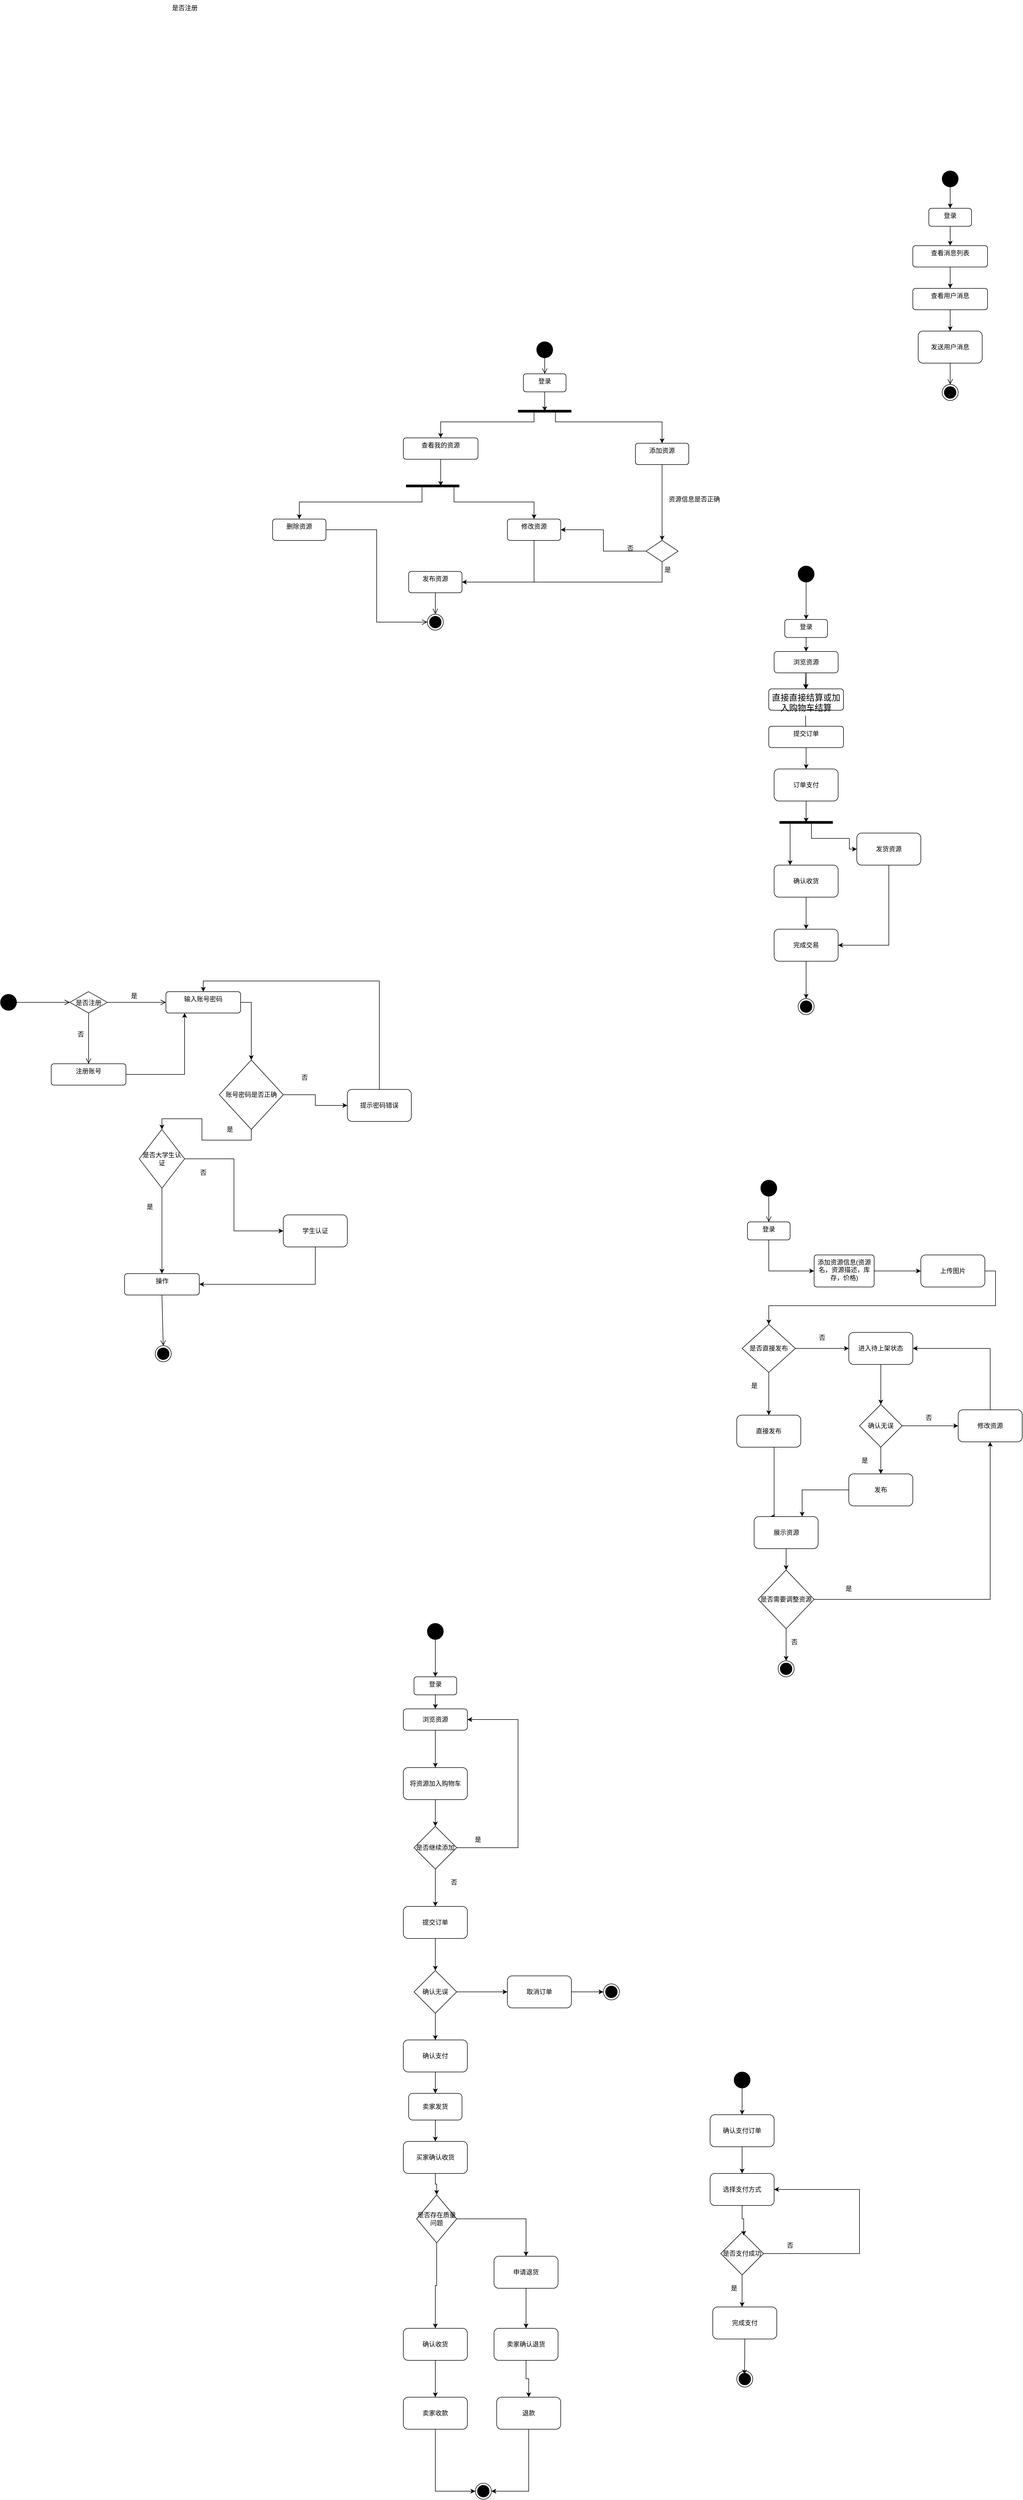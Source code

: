 <mxfile version="24.2.2" type="github">
  <diagram id="C5RBs43oDa-KdzZeNtuy" name="Page-1">
    <mxGraphModel dx="3754" dy="-1278" grid="1" gridSize="10" guides="1" tooltips="1" connect="1" arrows="1" fold="1" page="1" pageScale="1" pageWidth="827" pageHeight="1169" math="0" shadow="0">
      <root>
        <mxCell id="WIyWlLk6GJQsqaUBKTNV-0" />
        <mxCell id="WIyWlLk6GJQsqaUBKTNV-1" parent="WIyWlLk6GJQsqaUBKTNV-0" />
        <mxCell id="4cMFZLAC2HCp6WsKi7Tq-0" value="" style="ellipse;fillColor=strokeColor;html=1;" parent="WIyWlLk6GJQsqaUBKTNV-1" vertex="1">
          <mxGeometry x="-1030" y="4942" width="30" height="30" as="geometry" />
        </mxCell>
        <mxCell id="4cMFZLAC2HCp6WsKi7Tq-1" value="" style="ellipse;html=1;shape=endState;fillColor=strokeColor;" parent="WIyWlLk6GJQsqaUBKTNV-1" vertex="1">
          <mxGeometry x="-740" y="5600" width="30" height="30" as="geometry" />
        </mxCell>
        <mxCell id="4cMFZLAC2HCp6WsKi7Tq-2" value="" style="endArrow=open;startArrow=none;endFill=0;startFill=0;endSize=8;html=1;verticalAlign=bottom;labelBackgroundColor=none;strokeWidth=1;rounded=0;exitX=1;exitY=0.5;exitDx=0;exitDy=0;entryX=0;entryY=0.5;entryDx=0;entryDy=0;" parent="WIyWlLk6GJQsqaUBKTNV-1" source="4cMFZLAC2HCp6WsKi7Tq-0" target="4cMFZLAC2HCp6WsKi7Tq-5" edge="1">
          <mxGeometry width="160" relative="1" as="geometry">
            <mxPoint x="-900" y="5002" as="sourcePoint" />
            <mxPoint x="-920" y="4957" as="targetPoint" />
          </mxGeometry>
        </mxCell>
        <mxCell id="NPjDzKuHjqPbMiUwky_1-10" style="edgeStyle=orthogonalEdgeStyle;rounded=0;orthogonalLoop=1;jettySize=auto;html=1;exitX=1;exitY=0.5;exitDx=0;exitDy=0;entryX=0.5;entryY=0;entryDx=0;entryDy=0;" edge="1" parent="WIyWlLk6GJQsqaUBKTNV-1" source="4cMFZLAC2HCp6WsKi7Tq-4" target="NPjDzKuHjqPbMiUwky_1-9">
          <mxGeometry relative="1" as="geometry" />
        </mxCell>
        <mxCell id="4cMFZLAC2HCp6WsKi7Tq-4" value="输入账号密码" style="html=1;align=center;verticalAlign=top;rounded=1;absoluteArcSize=1;arcSize=10;dashed=0;whiteSpace=wrap;" parent="WIyWlLk6GJQsqaUBKTNV-1" vertex="1">
          <mxGeometry x="-720" y="4937" width="140" height="40" as="geometry" />
        </mxCell>
        <mxCell id="4cMFZLAC2HCp6WsKi7Tq-5" value="是否注册" style="rhombus;" parent="WIyWlLk6GJQsqaUBKTNV-1" vertex="1">
          <mxGeometry x="-900" y="4937" width="70" height="40" as="geometry" />
        </mxCell>
        <mxCell id="NPjDzKuHjqPbMiUwky_1-8" style="edgeStyle=orthogonalEdgeStyle;rounded=0;orthogonalLoop=1;jettySize=auto;html=1;exitX=1;exitY=0.5;exitDx=0;exitDy=0;entryX=0.25;entryY=1;entryDx=0;entryDy=0;" edge="1" parent="WIyWlLk6GJQsqaUBKTNV-1" source="4cMFZLAC2HCp6WsKi7Tq-6" target="4cMFZLAC2HCp6WsKi7Tq-4">
          <mxGeometry relative="1" as="geometry" />
        </mxCell>
        <mxCell id="4cMFZLAC2HCp6WsKi7Tq-6" value="注册账号" style="html=1;align=center;verticalAlign=top;rounded=1;absoluteArcSize=1;arcSize=10;dashed=0;whiteSpace=wrap;" parent="WIyWlLk6GJQsqaUBKTNV-1" vertex="1">
          <mxGeometry x="-935" y="5072" width="140" height="40" as="geometry" />
        </mxCell>
        <mxCell id="4cMFZLAC2HCp6WsKi7Tq-8" value="" style="endArrow=open;startArrow=none;endFill=0;startFill=0;endSize=8;html=1;verticalAlign=bottom;labelBackgroundColor=none;strokeWidth=1;rounded=0;exitX=0.5;exitY=1;exitDx=0;exitDy=0;entryX=0.5;entryY=0;entryDx=0;entryDy=0;" parent="WIyWlLk6GJQsqaUBKTNV-1" source="4cMFZLAC2HCp6WsKi7Tq-5" target="4cMFZLAC2HCp6WsKi7Tq-6" edge="1">
          <mxGeometry width="160" relative="1" as="geometry">
            <mxPoint x="-900" y="5002" as="sourcePoint" />
            <mxPoint x="-740" y="5002" as="targetPoint" />
          </mxGeometry>
        </mxCell>
        <mxCell id="4cMFZLAC2HCp6WsKi7Tq-12" value="" style="endArrow=open;startArrow=none;endFill=0;startFill=0;endSize=8;html=1;verticalAlign=bottom;labelBackgroundColor=none;strokeWidth=1;rounded=0;exitX=1;exitY=0.5;exitDx=0;exitDy=0;entryX=0;entryY=0.5;entryDx=0;entryDy=0;" parent="WIyWlLk6GJQsqaUBKTNV-1" source="4cMFZLAC2HCp6WsKi7Tq-5" target="4cMFZLAC2HCp6WsKi7Tq-4" edge="1">
          <mxGeometry width="160" relative="1" as="geometry">
            <mxPoint x="-900" y="5002" as="sourcePoint" />
            <mxPoint x="-740" y="5002" as="targetPoint" />
          </mxGeometry>
        </mxCell>
        <mxCell id="4cMFZLAC2HCp6WsKi7Tq-13" value="是否注册" style="text;html=1;align=center;verticalAlign=middle;resizable=0;points=[];autosize=1;strokeColor=none;fillColor=none;" parent="WIyWlLk6GJQsqaUBKTNV-1" vertex="1">
          <mxGeometry x="-720" y="3080" width="70" height="30" as="geometry" />
        </mxCell>
        <mxCell id="4cMFZLAC2HCp6WsKi7Tq-14" value="是" style="text;html=1;align=center;verticalAlign=middle;resizable=0;points=[];autosize=1;strokeColor=none;fillColor=none;" parent="WIyWlLk6GJQsqaUBKTNV-1" vertex="1">
          <mxGeometry x="-800" y="4930" width="40" height="30" as="geometry" />
        </mxCell>
        <mxCell id="4cMFZLAC2HCp6WsKi7Tq-15" value="否" style="text;html=1;align=center;verticalAlign=middle;resizable=0;points=[];autosize=1;strokeColor=none;fillColor=none;" parent="WIyWlLk6GJQsqaUBKTNV-1" vertex="1">
          <mxGeometry x="-900" y="5002" width="40" height="30" as="geometry" />
        </mxCell>
        <mxCell id="4cMFZLAC2HCp6WsKi7Tq-17" value="操作" style="html=1;align=center;verticalAlign=top;rounded=1;absoluteArcSize=1;arcSize=10;dashed=0;whiteSpace=wrap;" parent="WIyWlLk6GJQsqaUBKTNV-1" vertex="1">
          <mxGeometry x="-797.5" y="5465" width="140" height="40" as="geometry" />
        </mxCell>
        <mxCell id="4cMFZLAC2HCp6WsKi7Tq-18" value="" style="endArrow=open;startArrow=none;endFill=0;startFill=0;endSize=8;html=1;verticalAlign=bottom;labelBackgroundColor=none;strokeWidth=1;rounded=0;exitX=0.5;exitY=1;exitDx=0;exitDy=0;entryX=0.5;entryY=0;entryDx=0;entryDy=0;" parent="WIyWlLk6GJQsqaUBKTNV-1" source="4cMFZLAC2HCp6WsKi7Tq-17" target="4cMFZLAC2HCp6WsKi7Tq-1" edge="1">
          <mxGeometry width="160" relative="1" as="geometry">
            <mxPoint x="-900" y="5430" as="sourcePoint" />
            <mxPoint x="-650" y="5660" as="targetPoint" />
          </mxGeometry>
        </mxCell>
        <mxCell id="4cMFZLAC2HCp6WsKi7Tq-19" value="" style="ellipse;fillColor=strokeColor;html=1;" parent="WIyWlLk6GJQsqaUBKTNV-1" vertex="1">
          <mxGeometry x="-25" y="3720.0" width="30" height="30" as="geometry" />
        </mxCell>
        <mxCell id="4cMFZLAC2HCp6WsKi7Tq-23" value="" style="ellipse;html=1;shape=endState;fillColor=strokeColor;" parent="WIyWlLk6GJQsqaUBKTNV-1" vertex="1">
          <mxGeometry x="-230" y="4230" width="30" height="30" as="geometry" />
        </mxCell>
        <mxCell id="qIV9ISlbsrzk_neH7viX-1" style="edgeStyle=orthogonalEdgeStyle;rounded=0;orthogonalLoop=1;jettySize=auto;html=1;exitX=0.5;exitY=1;exitDx=0;exitDy=0;entryX=1;entryY=0.5;entryDx=0;entryDy=0;" parent="WIyWlLk6GJQsqaUBKTNV-1" source="4cMFZLAC2HCp6WsKi7Tq-26" target="4cMFZLAC2HCp6WsKi7Tq-62" edge="1">
          <mxGeometry relative="1" as="geometry" />
        </mxCell>
        <mxCell id="4cMFZLAC2HCp6WsKi7Tq-26" value="修改资源" style="html=1;align=center;verticalAlign=top;rounded=1;absoluteArcSize=1;arcSize=10;dashed=0;whiteSpace=wrap;" parent="WIyWlLk6GJQsqaUBKTNV-1" vertex="1">
          <mxGeometry x="-80" y="4052" width="100" height="40" as="geometry" />
        </mxCell>
        <mxCell id="qIV9ISlbsrzk_neH7viX-8" style="edgeStyle=orthogonalEdgeStyle;rounded=0;orthogonalLoop=1;jettySize=auto;html=1;exitX=0.5;exitY=1;exitDx=0;exitDy=0;" parent="WIyWlLk6GJQsqaUBKTNV-1" source="4cMFZLAC2HCp6WsKi7Tq-27" edge="1">
          <mxGeometry relative="1" as="geometry">
            <mxPoint x="-205" y="3990" as="targetPoint" />
          </mxGeometry>
        </mxCell>
        <mxCell id="4cMFZLAC2HCp6WsKi7Tq-27" value="查看我的资源" style="html=1;align=center;verticalAlign=top;rounded=1;absoluteArcSize=1;arcSize=10;dashed=0;whiteSpace=wrap;" parent="WIyWlLk6GJQsqaUBKTNV-1" vertex="1">
          <mxGeometry x="-275" y="3900" width="140" height="40" as="geometry" />
        </mxCell>
        <mxCell id="4cMFZLAC2HCp6WsKi7Tq-29" value="登录" style="html=1;align=center;verticalAlign=top;rounded=1;absoluteArcSize=1;arcSize=10;dashed=0;whiteSpace=wrap;" parent="WIyWlLk6GJQsqaUBKTNV-1" vertex="1">
          <mxGeometry x="-50" y="3780.0" width="80" height="33.75" as="geometry" />
        </mxCell>
        <mxCell id="4cMFZLAC2HCp6WsKi7Tq-63" style="edgeStyle=orthogonalEdgeStyle;rounded=0;orthogonalLoop=1;jettySize=auto;html=1;exitX=0.5;exitY=1;exitDx=0;exitDy=0;entryX=0.5;entryY=0;entryDx=0;entryDy=0;" parent="WIyWlLk6GJQsqaUBKTNV-1" source="4cMFZLAC2HCp6WsKi7Tq-32" target="4cMFZLAC2HCp6WsKi7Tq-62" edge="1">
          <mxGeometry relative="1" as="geometry">
            <Array as="points">
              <mxPoint x="210" y="4170" />
              <mxPoint x="-215" y="4170" />
            </Array>
          </mxGeometry>
        </mxCell>
        <mxCell id="qIV9ISlbsrzk_neH7viX-42" style="edgeStyle=orthogonalEdgeStyle;rounded=0;orthogonalLoop=1;jettySize=auto;html=1;exitX=0;exitY=0.5;exitDx=0;exitDy=0;entryX=1;entryY=0.5;entryDx=0;entryDy=0;" parent="WIyWlLk6GJQsqaUBKTNV-1" source="4cMFZLAC2HCp6WsKi7Tq-32" target="4cMFZLAC2HCp6WsKi7Tq-26" edge="1">
          <mxGeometry relative="1" as="geometry" />
        </mxCell>
        <mxCell id="4cMFZLAC2HCp6WsKi7Tq-32" value="" style="rhombus;" parent="WIyWlLk6GJQsqaUBKTNV-1" vertex="1">
          <mxGeometry x="180" y="4092" width="60" height="40" as="geometry" />
        </mxCell>
        <mxCell id="4cMFZLAC2HCp6WsKi7Tq-35" value="" style="endArrow=open;startArrow=none;endFill=0;startFill=0;endSize=8;html=1;verticalAlign=bottom;labelBackgroundColor=none;strokeWidth=1;rounded=0;entryX=0.5;entryY=0;entryDx=0;entryDy=0;exitX=0.5;exitY=1;exitDx=0;exitDy=0;" parent="WIyWlLk6GJQsqaUBKTNV-1" source="4cMFZLAC2HCp6WsKi7Tq-62" target="4cMFZLAC2HCp6WsKi7Tq-23" edge="1">
          <mxGeometry width="160" relative="1" as="geometry">
            <mxPoint x="-210" y="4410" as="sourcePoint" />
            <mxPoint x="-180" y="4310" as="targetPoint" />
          </mxGeometry>
        </mxCell>
        <mxCell id="4cMFZLAC2HCp6WsKi7Tq-43" value="" style="endArrow=open;startArrow=none;endFill=0;startFill=0;endSize=8;html=1;verticalAlign=bottom;labelBackgroundColor=none;strokeWidth=1;rounded=0;exitX=0.5;exitY=1;exitDx=0;exitDy=0;entryX=0.5;entryY=0;entryDx=0;entryDy=0;" parent="WIyWlLk6GJQsqaUBKTNV-1" source="4cMFZLAC2HCp6WsKi7Tq-19" target="4cMFZLAC2HCp6WsKi7Tq-29" edge="1">
          <mxGeometry width="160" relative="1" as="geometry">
            <mxPoint x="-370" y="4080" as="sourcePoint" />
            <mxPoint x="-210" y="4080" as="targetPoint" />
          </mxGeometry>
        </mxCell>
        <mxCell id="4cMFZLAC2HCp6WsKi7Tq-50" value="资源信息是否正确" style="text;html=1;align=center;verticalAlign=middle;resizable=0;points=[];autosize=1;strokeColor=none;fillColor=none;" parent="WIyWlLk6GJQsqaUBKTNV-1" vertex="1">
          <mxGeometry x="210" y="4000" width="120" height="30" as="geometry" />
        </mxCell>
        <mxCell id="4cMFZLAC2HCp6WsKi7Tq-51" value="是" style="text;html=1;align=center;verticalAlign=middle;resizable=0;points=[];autosize=1;strokeColor=none;fillColor=none;" parent="WIyWlLk6GJQsqaUBKTNV-1" vertex="1">
          <mxGeometry x="200" y="4132" width="40" height="30" as="geometry" />
        </mxCell>
        <mxCell id="4cMFZLAC2HCp6WsKi7Tq-52" value="否" style="text;html=1;align=center;verticalAlign=middle;resizable=0;points=[];autosize=1;strokeColor=none;fillColor=none;" parent="WIyWlLk6GJQsqaUBKTNV-1" vertex="1">
          <mxGeometry x="130" y="4092" width="40" height="30" as="geometry" />
        </mxCell>
        <mxCell id="4cMFZLAC2HCp6WsKi7Tq-62" value="发布资源" style="html=1;align=center;verticalAlign=top;rounded=1;absoluteArcSize=1;arcSize=10;dashed=0;whiteSpace=wrap;" parent="WIyWlLk6GJQsqaUBKTNV-1" vertex="1">
          <mxGeometry x="-265" y="4150" width="100" height="40" as="geometry" />
        </mxCell>
        <mxCell id="4cMFZLAC2HCp6WsKi7Tq-76" value="删除资源" style="html=1;align=center;verticalAlign=top;rounded=1;absoluteArcSize=1;arcSize=10;dashed=0;whiteSpace=wrap;" parent="WIyWlLk6GJQsqaUBKTNV-1" vertex="1">
          <mxGeometry x="-520" y="4052" width="100" height="40" as="geometry" />
        </mxCell>
        <mxCell id="4cMFZLAC2HCp6WsKi7Tq-77" value="" style="endArrow=open;startArrow=none;endFill=0;startFill=0;endSize=8;html=1;verticalAlign=bottom;labelBackgroundColor=none;strokeWidth=1;rounded=0;entryX=0;entryY=0.5;entryDx=0;entryDy=0;edgeStyle=orthogonalEdgeStyle;" parent="WIyWlLk6GJQsqaUBKTNV-1" source="4cMFZLAC2HCp6WsKi7Tq-76" target="4cMFZLAC2HCp6WsKi7Tq-23" edge="1">
          <mxGeometry width="160" relative="1" as="geometry">
            <mxPoint x="-200" y="4420" as="sourcePoint" />
            <mxPoint x="-200" y="4460" as="targetPoint" />
          </mxGeometry>
        </mxCell>
        <mxCell id="qIV9ISlbsrzk_neH7viX-3" style="edgeStyle=orthogonalEdgeStyle;rounded=0;orthogonalLoop=1;jettySize=auto;html=1;exitX=0.5;exitY=1;exitDx=0;exitDy=0;entryX=0.5;entryY=0;entryDx=0;entryDy=0;" parent="WIyWlLk6GJQsqaUBKTNV-1" source="qIV9ISlbsrzk_neH7viX-2" target="4cMFZLAC2HCp6WsKi7Tq-32" edge="1">
          <mxGeometry relative="1" as="geometry" />
        </mxCell>
        <mxCell id="qIV9ISlbsrzk_neH7viX-2" value="添加资源" style="html=1;align=center;verticalAlign=top;rounded=1;absoluteArcSize=1;arcSize=10;dashed=0;whiteSpace=wrap;" parent="WIyWlLk6GJQsqaUBKTNV-1" vertex="1">
          <mxGeometry x="160" y="3910" width="100" height="40" as="geometry" />
        </mxCell>
        <mxCell id="qIV9ISlbsrzk_neH7viX-4" value="" style="html=1;rounded=0;strokeWidth=5;endArrow=none;endFill=0;" parent="WIyWlLk6GJQsqaUBKTNV-1" edge="1">
          <mxGeometry width="100" relative="1" as="geometry">
            <mxPoint x="-270" y="3990" as="sourcePoint" />
            <mxPoint x="-170" y="3990" as="targetPoint" />
            <Array as="points">
              <mxPoint x="-210" y="3990" />
            </Array>
          </mxGeometry>
        </mxCell>
        <mxCell id="qIV9ISlbsrzk_neH7viX-5" value="" style="endArrow=classic;html=1;rounded=0;entryX=0.5;entryY=0;entryDx=0;entryDy=0;edgeStyle=orthogonalEdgeStyle;" parent="WIyWlLk6GJQsqaUBKTNV-1" target="4cMFZLAC2HCp6WsKi7Tq-26" edge="1">
          <mxGeometry width="50" height="50" relative="1" as="geometry">
            <mxPoint x="-180" y="3990" as="sourcePoint" />
            <mxPoint x="40" y="3940" as="targetPoint" />
            <Array as="points">
              <mxPoint x="-180" y="4020" />
              <mxPoint x="-30" y="4020" />
            </Array>
          </mxGeometry>
        </mxCell>
        <mxCell id="qIV9ISlbsrzk_neH7viX-7" value="" style="endArrow=classic;html=1;rounded=0;entryX=0.5;entryY=0;entryDx=0;entryDy=0;edgeStyle=orthogonalEdgeStyle;" parent="WIyWlLk6GJQsqaUBKTNV-1" target="4cMFZLAC2HCp6WsKi7Tq-76" edge="1">
          <mxGeometry width="50" height="50" relative="1" as="geometry">
            <mxPoint x="-240" y="3990" as="sourcePoint" />
            <mxPoint x="-360" y="3990" as="targetPoint" />
            <Array as="points">
              <mxPoint x="-240" y="4020" />
              <mxPoint x="-470" y="4020" />
            </Array>
          </mxGeometry>
        </mxCell>
        <mxCell id="qIV9ISlbsrzk_neH7viX-38" style="edgeStyle=orthogonalEdgeStyle;rounded=0;orthogonalLoop=1;jettySize=auto;html=1;exitX=0.5;exitY=1;exitDx=0;exitDy=0;entryX=0.5;entryY=0;entryDx=0;entryDy=0;" parent="WIyWlLk6GJQsqaUBKTNV-1" source="qIV9ISlbsrzk_neH7viX-9" target="qIV9ISlbsrzk_neH7viX-15" edge="1">
          <mxGeometry relative="1" as="geometry" />
        </mxCell>
        <mxCell id="qIV9ISlbsrzk_neH7viX-9" value="" style="ellipse;fillColor=strokeColor;html=1;" parent="WIyWlLk6GJQsqaUBKTNV-1" vertex="1">
          <mxGeometry x="735" y="3400.0" width="30" height="30" as="geometry" />
        </mxCell>
        <mxCell id="qIV9ISlbsrzk_neH7viX-10" value="" style="ellipse;html=1;shape=endState;fillColor=strokeColor;" parent="WIyWlLk6GJQsqaUBKTNV-1" vertex="1">
          <mxGeometry x="735" y="3800" width="30" height="30" as="geometry" />
        </mxCell>
        <mxCell id="qIV9ISlbsrzk_neH7viX-13" style="edgeStyle=orthogonalEdgeStyle;rounded=0;orthogonalLoop=1;jettySize=auto;html=1;exitX=0.5;exitY=1;exitDx=0;exitDy=0;" parent="WIyWlLk6GJQsqaUBKTNV-1" source="qIV9ISlbsrzk_neH7viX-14" target="qIV9ISlbsrzk_neH7viX-36" edge="1">
          <mxGeometry relative="1" as="geometry">
            <mxPoint x="750" y="3682" as="targetPoint" />
          </mxGeometry>
        </mxCell>
        <mxCell id="qIV9ISlbsrzk_neH7viX-14" value="查看消息列表" style="html=1;align=center;verticalAlign=top;rounded=1;absoluteArcSize=1;arcSize=10;dashed=0;whiteSpace=wrap;" parent="WIyWlLk6GJQsqaUBKTNV-1" vertex="1">
          <mxGeometry x="680" y="3540" width="140" height="40" as="geometry" />
        </mxCell>
        <mxCell id="qIV9ISlbsrzk_neH7viX-39" style="edgeStyle=orthogonalEdgeStyle;rounded=0;orthogonalLoop=1;jettySize=auto;html=1;exitX=0.5;exitY=1;exitDx=0;exitDy=0;entryX=0.5;entryY=0;entryDx=0;entryDy=0;" parent="WIyWlLk6GJQsqaUBKTNV-1" source="qIV9ISlbsrzk_neH7viX-15" target="qIV9ISlbsrzk_neH7viX-14" edge="1">
          <mxGeometry relative="1" as="geometry" />
        </mxCell>
        <mxCell id="qIV9ISlbsrzk_neH7viX-15" value="登录" style="html=1;align=center;verticalAlign=top;rounded=1;absoluteArcSize=1;arcSize=10;dashed=0;whiteSpace=wrap;" parent="WIyWlLk6GJQsqaUBKTNV-1" vertex="1">
          <mxGeometry x="710" y="3470.0" width="80" height="33.75" as="geometry" />
        </mxCell>
        <mxCell id="qIV9ISlbsrzk_neH7viX-18" value="" style="endArrow=open;startArrow=none;endFill=0;startFill=0;endSize=8;html=1;verticalAlign=bottom;labelBackgroundColor=none;strokeWidth=1;rounded=0;entryX=0.5;entryY=0;entryDx=0;entryDy=0;exitX=0.5;exitY=1;exitDx=0;exitDy=0;" parent="WIyWlLk6GJQsqaUBKTNV-1" source="qIV9ISlbsrzk_neH7viX-37" target="qIV9ISlbsrzk_neH7viX-10" edge="1">
          <mxGeometry width="160" relative="1" as="geometry">
            <mxPoint x="740" y="3960" as="sourcePoint" />
            <mxPoint x="775" y="3960" as="targetPoint" />
          </mxGeometry>
        </mxCell>
        <mxCell id="qIV9ISlbsrzk_neH7viX-40" style="edgeStyle=orthogonalEdgeStyle;rounded=0;orthogonalLoop=1;jettySize=auto;html=1;exitX=0.5;exitY=1;exitDx=0;exitDy=0;entryX=0.5;entryY=0;entryDx=0;entryDy=0;" parent="WIyWlLk6GJQsqaUBKTNV-1" source="qIV9ISlbsrzk_neH7viX-36" target="qIV9ISlbsrzk_neH7viX-37" edge="1">
          <mxGeometry relative="1" as="geometry" />
        </mxCell>
        <mxCell id="qIV9ISlbsrzk_neH7viX-36" value="查看用户消息" style="html=1;align=center;verticalAlign=top;rounded=1;absoluteArcSize=1;arcSize=10;dashed=0;whiteSpace=wrap;" parent="WIyWlLk6GJQsqaUBKTNV-1" vertex="1">
          <mxGeometry x="680" y="3620" width="140" height="40" as="geometry" />
        </mxCell>
        <mxCell id="qIV9ISlbsrzk_neH7viX-37" value="发送用户消息" style="rounded=1;whiteSpace=wrap;html=1;" parent="WIyWlLk6GJQsqaUBKTNV-1" vertex="1">
          <mxGeometry x="690" y="3700" width="120" height="60" as="geometry" />
        </mxCell>
        <mxCell id="qIV9ISlbsrzk_neH7viX-43" value="" style="html=1;rounded=0;strokeWidth=5;endArrow=none;endFill=0;" parent="WIyWlLk6GJQsqaUBKTNV-1" edge="1">
          <mxGeometry width="100" relative="1" as="geometry">
            <mxPoint x="-60" y="3850" as="sourcePoint" />
            <mxPoint x="40" y="3850" as="targetPoint" />
            <Array as="points" />
          </mxGeometry>
        </mxCell>
        <mxCell id="qIV9ISlbsrzk_neH7viX-44" value="" style="endArrow=classic;html=1;rounded=0;exitX=0.5;exitY=1;exitDx=0;exitDy=0;" parent="WIyWlLk6GJQsqaUBKTNV-1" source="4cMFZLAC2HCp6WsKi7Tq-29" edge="1">
          <mxGeometry width="50" height="50" relative="1" as="geometry">
            <mxPoint x="-270" y="3850" as="sourcePoint" />
            <mxPoint x="-10" y="3850" as="targetPoint" />
          </mxGeometry>
        </mxCell>
        <mxCell id="qIV9ISlbsrzk_neH7viX-45" value="" style="endArrow=classic;html=1;rounded=0;entryX=0.5;entryY=0;entryDx=0;entryDy=0;edgeStyle=orthogonalEdgeStyle;" parent="WIyWlLk6GJQsqaUBKTNV-1" target="4cMFZLAC2HCp6WsKi7Tq-27" edge="1">
          <mxGeometry width="50" height="50" relative="1" as="geometry">
            <mxPoint x="-30" y="3850" as="sourcePoint" />
            <mxPoint x="120" y="3930" as="targetPoint" />
            <Array as="points">
              <mxPoint x="-30" y="3870" />
              <mxPoint x="-205" y="3870" />
            </Array>
          </mxGeometry>
        </mxCell>
        <mxCell id="qIV9ISlbsrzk_neH7viX-46" value="" style="endArrow=classic;html=1;rounded=0;entryX=0.5;entryY=0;entryDx=0;entryDy=0;edgeStyle=orthogonalEdgeStyle;" parent="WIyWlLk6GJQsqaUBKTNV-1" target="qIV9ISlbsrzk_neH7viX-2" edge="1">
          <mxGeometry width="50" height="50" relative="1" as="geometry">
            <mxPoint x="10" y="3850" as="sourcePoint" />
            <mxPoint x="340" y="3770" as="targetPoint" />
            <Array as="points">
              <mxPoint x="10" y="3870" />
              <mxPoint x="210" y="3870" />
            </Array>
          </mxGeometry>
        </mxCell>
        <mxCell id="qIV9ISlbsrzk_neH7viX-47" style="edgeStyle=orthogonalEdgeStyle;rounded=0;orthogonalLoop=1;jettySize=auto;html=1;exitX=0.5;exitY=1;exitDx=0;exitDy=0;entryX=0.5;entryY=0;entryDx=0;entryDy=0;" parent="WIyWlLk6GJQsqaUBKTNV-1" source="qIV9ISlbsrzk_neH7viX-48" target="qIV9ISlbsrzk_neH7viX-53" edge="1">
          <mxGeometry relative="1" as="geometry" />
        </mxCell>
        <mxCell id="qIV9ISlbsrzk_neH7viX-48" value="" style="ellipse;fillColor=strokeColor;html=1;" parent="WIyWlLk6GJQsqaUBKTNV-1" vertex="1">
          <mxGeometry x="465" y="4140" width="30" height="30" as="geometry" />
        </mxCell>
        <mxCell id="qIV9ISlbsrzk_neH7viX-49" value="" style="ellipse;html=1;shape=endState;fillColor=strokeColor;" parent="WIyWlLk6GJQsqaUBKTNV-1" vertex="1">
          <mxGeometry x="465" y="4950" width="30" height="30" as="geometry" />
        </mxCell>
        <mxCell id="qIV9ISlbsrzk_neH7viX-58" style="edgeStyle=orthogonalEdgeStyle;rounded=0;orthogonalLoop=1;jettySize=auto;html=1;exitX=0.5;exitY=1;exitDx=0;exitDy=0;" parent="WIyWlLk6GJQsqaUBKTNV-1" target="qIV9ISlbsrzk_neH7viX-56" edge="1">
          <mxGeometry relative="1" as="geometry">
            <mxPoint x="478.75" y="4420" as="sourcePoint" />
          </mxGeometry>
        </mxCell>
        <mxCell id="qIV9ISlbsrzk_neH7viX-73" style="edgeStyle=orthogonalEdgeStyle;rounded=0;orthogonalLoop=1;jettySize=auto;html=1;exitX=0.5;exitY=1;exitDx=0;exitDy=0;" parent="WIyWlLk6GJQsqaUBKTNV-1" source="qIV9ISlbsrzk_neH7viX-53" target="qIV9ISlbsrzk_neH7viX-72" edge="1">
          <mxGeometry relative="1" as="geometry" />
        </mxCell>
        <mxCell id="qIV9ISlbsrzk_neH7viX-52" style="edgeStyle=orthogonalEdgeStyle;rounded=0;orthogonalLoop=1;jettySize=auto;html=1;exitX=0.5;exitY=1;exitDx=0;exitDy=0;entryX=0.5;entryY=0;entryDx=0;entryDy=0;" parent="WIyWlLk6GJQsqaUBKTNV-1" source="qIV9ISlbsrzk_neH7viX-53" edge="1">
          <mxGeometry relative="1" as="geometry">
            <mxPoint x="478.75" y="4370" as="targetPoint" />
          </mxGeometry>
        </mxCell>
        <mxCell id="qIV9ISlbsrzk_neH7viX-53" value="登录" style="html=1;align=center;verticalAlign=top;rounded=1;absoluteArcSize=1;arcSize=10;dashed=0;whiteSpace=wrap;" parent="WIyWlLk6GJQsqaUBKTNV-1" vertex="1">
          <mxGeometry x="440" y="4240" width="80" height="33.75" as="geometry" />
        </mxCell>
        <mxCell id="qIV9ISlbsrzk_neH7viX-60" style="edgeStyle=orthogonalEdgeStyle;rounded=0;orthogonalLoop=1;jettySize=auto;html=1;exitX=0.5;exitY=1;exitDx=0;exitDy=0;entryX=0.5;entryY=0;entryDx=0;entryDy=0;" parent="WIyWlLk6GJQsqaUBKTNV-1" source="qIV9ISlbsrzk_neH7viX-56" target="qIV9ISlbsrzk_neH7viX-59" edge="1">
          <mxGeometry relative="1" as="geometry" />
        </mxCell>
        <mxCell id="qIV9ISlbsrzk_neH7viX-56" value="提交订单" style="html=1;align=center;verticalAlign=top;rounded=1;absoluteArcSize=1;arcSize=10;dashed=0;whiteSpace=wrap;" parent="WIyWlLk6GJQsqaUBKTNV-1" vertex="1">
          <mxGeometry x="410" y="4440" width="140" height="40" as="geometry" />
        </mxCell>
        <mxCell id="qIV9ISlbsrzk_neH7viX-67" style="edgeStyle=orthogonalEdgeStyle;rounded=0;orthogonalLoop=1;jettySize=auto;html=1;exitX=0.5;exitY=1;exitDx=0;exitDy=0;" parent="WIyWlLk6GJQsqaUBKTNV-1" source="qIV9ISlbsrzk_neH7viX-57" target="qIV9ISlbsrzk_neH7viX-65" edge="1">
          <mxGeometry relative="1" as="geometry" />
        </mxCell>
        <mxCell id="qIV9ISlbsrzk_neH7viX-57" value="确认收货" style="rounded=1;whiteSpace=wrap;html=1;" parent="WIyWlLk6GJQsqaUBKTNV-1" vertex="1">
          <mxGeometry x="420" y="4700" width="120" height="60" as="geometry" />
        </mxCell>
        <mxCell id="qIV9ISlbsrzk_neH7viX-69" style="edgeStyle=orthogonalEdgeStyle;rounded=0;orthogonalLoop=1;jettySize=auto;html=1;exitX=0.5;exitY=1;exitDx=0;exitDy=0;" parent="WIyWlLk6GJQsqaUBKTNV-1" source="qIV9ISlbsrzk_neH7viX-59" edge="1">
          <mxGeometry relative="1" as="geometry">
            <mxPoint x="480.034" y="4620" as="targetPoint" />
          </mxGeometry>
        </mxCell>
        <mxCell id="qIV9ISlbsrzk_neH7viX-59" value="订单支付" style="rounded=1;whiteSpace=wrap;html=1;" parent="WIyWlLk6GJQsqaUBKTNV-1" vertex="1">
          <mxGeometry x="420" y="4520" width="120" height="60" as="geometry" />
        </mxCell>
        <mxCell id="qIV9ISlbsrzk_neH7viX-61" value="" style="html=1;rounded=0;strokeWidth=5;endArrow=none;endFill=0;" parent="WIyWlLk6GJQsqaUBKTNV-1" edge="1">
          <mxGeometry width="100" relative="1" as="geometry">
            <mxPoint x="430" y="4620" as="sourcePoint" />
            <mxPoint x="530" y="4620" as="targetPoint" />
            <Array as="points">
              <mxPoint x="490" y="4620" />
            </Array>
          </mxGeometry>
        </mxCell>
        <mxCell id="qIV9ISlbsrzk_neH7viX-62" value="" style="endArrow=classic;html=1;rounded=0;entryX=0.25;entryY=0;entryDx=0;entryDy=0;" parent="WIyWlLk6GJQsqaUBKTNV-1" target="qIV9ISlbsrzk_neH7viX-57" edge="1">
          <mxGeometry width="50" height="50" relative="1" as="geometry">
            <mxPoint x="450" y="4620" as="sourcePoint" />
            <mxPoint x="330" y="4600" as="targetPoint" />
          </mxGeometry>
        </mxCell>
        <mxCell id="qIV9ISlbsrzk_neH7viX-63" value="" style="endArrow=classic;html=1;rounded=0;entryX=0;entryY=0.5;entryDx=0;entryDy=0;edgeStyle=orthogonalEdgeStyle;" parent="WIyWlLk6GJQsqaUBKTNV-1" target="qIV9ISlbsrzk_neH7viX-64" edge="1">
          <mxGeometry width="50" height="50" relative="1" as="geometry">
            <mxPoint x="490" y="4620" as="sourcePoint" />
            <mxPoint x="660" y="4700" as="targetPoint" />
            <Array as="points">
              <mxPoint x="490" y="4650" />
              <mxPoint x="561" y="4650" />
              <mxPoint x="561" y="4670" />
            </Array>
          </mxGeometry>
        </mxCell>
        <mxCell id="qIV9ISlbsrzk_neH7viX-64" value="发货资源" style="rounded=1;whiteSpace=wrap;html=1;" parent="WIyWlLk6GJQsqaUBKTNV-1" vertex="1">
          <mxGeometry x="575" y="4640" width="120" height="60" as="geometry" />
        </mxCell>
        <mxCell id="qIV9ISlbsrzk_neH7viX-66" style="edgeStyle=orthogonalEdgeStyle;rounded=0;orthogonalLoop=1;jettySize=auto;html=1;exitX=0.5;exitY=1;exitDx=0;exitDy=0;entryX=0.5;entryY=0;entryDx=0;entryDy=0;" parent="WIyWlLk6GJQsqaUBKTNV-1" source="qIV9ISlbsrzk_neH7viX-65" target="qIV9ISlbsrzk_neH7viX-49" edge="1">
          <mxGeometry relative="1" as="geometry" />
        </mxCell>
        <mxCell id="qIV9ISlbsrzk_neH7viX-65" value="完成交易" style="rounded=1;whiteSpace=wrap;html=1;" parent="WIyWlLk6GJQsqaUBKTNV-1" vertex="1">
          <mxGeometry x="420" y="4820" width="120" height="60" as="geometry" />
        </mxCell>
        <mxCell id="qIV9ISlbsrzk_neH7viX-68" style="edgeStyle=orthogonalEdgeStyle;rounded=0;orthogonalLoop=1;jettySize=auto;html=1;exitX=0.5;exitY=1;exitDx=0;exitDy=0;entryX=1;entryY=0.5;entryDx=0;entryDy=0;" parent="WIyWlLk6GJQsqaUBKTNV-1" source="qIV9ISlbsrzk_neH7viX-64" target="qIV9ISlbsrzk_neH7viX-65" edge="1">
          <mxGeometry relative="1" as="geometry" />
        </mxCell>
        <mxCell id="qIV9ISlbsrzk_neH7viX-70" value="&lt;span style=&quot;font-family: 宋体; font-size: 16px; text-indent: 32px;&quot;&gt;直接直接结算或加入购物车结算&lt;/span&gt;" style="html=1;align=center;verticalAlign=top;rounded=1;absoluteArcSize=1;arcSize=10;dashed=0;whiteSpace=wrap;" parent="WIyWlLk6GJQsqaUBKTNV-1" vertex="1">
          <mxGeometry x="410" y="4370" width="140" height="40" as="geometry" />
        </mxCell>
        <mxCell id="qIV9ISlbsrzk_neH7viX-74" style="edgeStyle=orthogonalEdgeStyle;rounded=0;orthogonalLoop=1;jettySize=auto;html=1;exitX=0.5;exitY=1;exitDx=0;exitDy=0;entryX=0.5;entryY=0;entryDx=0;entryDy=0;" parent="WIyWlLk6GJQsqaUBKTNV-1" source="qIV9ISlbsrzk_neH7viX-72" target="qIV9ISlbsrzk_neH7viX-70" edge="1">
          <mxGeometry relative="1" as="geometry" />
        </mxCell>
        <mxCell id="qIV9ISlbsrzk_neH7viX-72" value="浏览资源" style="rounded=1;whiteSpace=wrap;html=1;" parent="WIyWlLk6GJQsqaUBKTNV-1" vertex="1">
          <mxGeometry x="420" y="4300" width="120" height="40" as="geometry" />
        </mxCell>
        <mxCell id="NPjDzKuHjqPbMiUwky_1-1" style="edgeStyle=orthogonalEdgeStyle;rounded=0;orthogonalLoop=1;jettySize=auto;html=1;exitX=0.5;exitY=1;exitDx=0;exitDy=0;entryX=0.5;entryY=0;entryDx=0;entryDy=0;" edge="1" parent="WIyWlLk6GJQsqaUBKTNV-1" source="NPjDzKuHjqPbMiUwky_1-0" target="4cMFZLAC2HCp6WsKi7Tq-17">
          <mxGeometry relative="1" as="geometry" />
        </mxCell>
        <mxCell id="NPjDzKuHjqPbMiUwky_1-4" style="edgeStyle=orthogonalEdgeStyle;rounded=0;orthogonalLoop=1;jettySize=auto;html=1;exitX=1;exitY=0.5;exitDx=0;exitDy=0;entryX=0;entryY=0.5;entryDx=0;entryDy=0;" edge="1" parent="WIyWlLk6GJQsqaUBKTNV-1" source="NPjDzKuHjqPbMiUwky_1-0" target="NPjDzKuHjqPbMiUwky_1-2">
          <mxGeometry relative="1" as="geometry">
            <mxPoint x="-530" y="5385" as="targetPoint" />
          </mxGeometry>
        </mxCell>
        <mxCell id="NPjDzKuHjqPbMiUwky_1-0" value="是否大学生认证" style="rhombus;whiteSpace=wrap;html=1;" vertex="1" parent="WIyWlLk6GJQsqaUBKTNV-1">
          <mxGeometry x="-770" y="5195" width="85" height="110" as="geometry" />
        </mxCell>
        <mxCell id="NPjDzKuHjqPbMiUwky_1-5" style="edgeStyle=orthogonalEdgeStyle;rounded=0;orthogonalLoop=1;jettySize=auto;html=1;exitX=0.5;exitY=1;exitDx=0;exitDy=0;entryX=1;entryY=0.5;entryDx=0;entryDy=0;" edge="1" parent="WIyWlLk6GJQsqaUBKTNV-1" source="NPjDzKuHjqPbMiUwky_1-2" target="4cMFZLAC2HCp6WsKi7Tq-17">
          <mxGeometry relative="1" as="geometry">
            <mxPoint x="-470" y="5415" as="sourcePoint" />
          </mxGeometry>
        </mxCell>
        <mxCell id="NPjDzKuHjqPbMiUwky_1-2" value="学生认证" style="rounded=1;whiteSpace=wrap;html=1;" vertex="1" parent="WIyWlLk6GJQsqaUBKTNV-1">
          <mxGeometry x="-500" y="5355" width="120" height="60" as="geometry" />
        </mxCell>
        <mxCell id="NPjDzKuHjqPbMiUwky_1-6" value="否" style="text;html=1;align=center;verticalAlign=middle;whiteSpace=wrap;rounded=0;" vertex="1" parent="WIyWlLk6GJQsqaUBKTNV-1">
          <mxGeometry x="-680" y="5261" width="60" height="30" as="geometry" />
        </mxCell>
        <mxCell id="NPjDzKuHjqPbMiUwky_1-7" value="是" style="text;html=1;align=center;verticalAlign=middle;whiteSpace=wrap;rounded=0;" vertex="1" parent="WIyWlLk6GJQsqaUBKTNV-1">
          <mxGeometry x="-780" y="5325" width="60" height="30" as="geometry" />
        </mxCell>
        <mxCell id="NPjDzKuHjqPbMiUwky_1-11" style="edgeStyle=orthogonalEdgeStyle;rounded=0;orthogonalLoop=1;jettySize=auto;html=1;exitX=0.5;exitY=1;exitDx=0;exitDy=0;entryX=0.5;entryY=0;entryDx=0;entryDy=0;" edge="1" parent="WIyWlLk6GJQsqaUBKTNV-1" source="NPjDzKuHjqPbMiUwky_1-9" target="NPjDzKuHjqPbMiUwky_1-0">
          <mxGeometry relative="1" as="geometry" />
        </mxCell>
        <mxCell id="NPjDzKuHjqPbMiUwky_1-13" style="edgeStyle=orthogonalEdgeStyle;rounded=0;orthogonalLoop=1;jettySize=auto;html=1;exitX=1;exitY=0.5;exitDx=0;exitDy=0;entryX=0;entryY=0.5;entryDx=0;entryDy=0;" edge="1" parent="WIyWlLk6GJQsqaUBKTNV-1" source="NPjDzKuHjqPbMiUwky_1-9" target="NPjDzKuHjqPbMiUwky_1-12">
          <mxGeometry relative="1" as="geometry" />
        </mxCell>
        <mxCell id="NPjDzKuHjqPbMiUwky_1-9" value="账号密码是否正确" style="rhombus;whiteSpace=wrap;html=1;" vertex="1" parent="WIyWlLk6GJQsqaUBKTNV-1">
          <mxGeometry x="-620" y="5065" width="120" height="130" as="geometry" />
        </mxCell>
        <mxCell id="NPjDzKuHjqPbMiUwky_1-14" style="edgeStyle=orthogonalEdgeStyle;rounded=0;orthogonalLoop=1;jettySize=auto;html=1;exitX=0.5;exitY=0;exitDx=0;exitDy=0;entryX=0.5;entryY=0;entryDx=0;entryDy=0;" edge="1" parent="WIyWlLk6GJQsqaUBKTNV-1" source="NPjDzKuHjqPbMiUwky_1-12" target="4cMFZLAC2HCp6WsKi7Tq-4">
          <mxGeometry relative="1" as="geometry" />
        </mxCell>
        <mxCell id="NPjDzKuHjqPbMiUwky_1-12" value="提示密码错误" style="rounded=1;whiteSpace=wrap;html=1;" vertex="1" parent="WIyWlLk6GJQsqaUBKTNV-1">
          <mxGeometry x="-380" y="5120" width="120" height="60" as="geometry" />
        </mxCell>
        <mxCell id="NPjDzKuHjqPbMiUwky_1-15" value="否" style="text;html=1;align=center;verticalAlign=middle;whiteSpace=wrap;rounded=0;" vertex="1" parent="WIyWlLk6GJQsqaUBKTNV-1">
          <mxGeometry x="-490" y="5083" width="60" height="30" as="geometry" />
        </mxCell>
        <mxCell id="NPjDzKuHjqPbMiUwky_1-16" value="是" style="text;html=1;align=center;verticalAlign=middle;whiteSpace=wrap;rounded=0;" vertex="1" parent="WIyWlLk6GJQsqaUBKTNV-1">
          <mxGeometry x="-630" y="5180" width="60" height="30" as="geometry" />
        </mxCell>
        <mxCell id="NPjDzKuHjqPbMiUwky_1-83" style="edgeStyle=orthogonalEdgeStyle;rounded=0;orthogonalLoop=1;jettySize=auto;html=1;exitX=0.5;exitY=1;exitDx=0;exitDy=0;entryX=0;entryY=0.5;entryDx=0;entryDy=0;" edge="1" parent="WIyWlLk6GJQsqaUBKTNV-1" source="NPjDzKuHjqPbMiUwky_1-28" target="NPjDzKuHjqPbMiUwky_1-41">
          <mxGeometry relative="1" as="geometry" />
        </mxCell>
        <mxCell id="NPjDzKuHjqPbMiUwky_1-28" value="登录" style="html=1;align=center;verticalAlign=top;rounded=1;absoluteArcSize=1;arcSize=10;dashed=0;whiteSpace=wrap;" vertex="1" parent="WIyWlLk6GJQsqaUBKTNV-1">
          <mxGeometry x="370" y="5368.13" width="80" height="33.75" as="geometry" />
        </mxCell>
        <mxCell id="NPjDzKuHjqPbMiUwky_1-33" value="" style="endArrow=open;startArrow=none;endFill=0;startFill=0;endSize=8;html=1;verticalAlign=bottom;labelBackgroundColor=none;strokeWidth=1;rounded=0;exitX=0.5;exitY=1;exitDx=0;exitDy=0;entryX=0.5;entryY=0;entryDx=0;entryDy=0;" edge="1" parent="WIyWlLk6GJQsqaUBKTNV-1" target="NPjDzKuHjqPbMiUwky_1-28" source="NPjDzKuHjqPbMiUwky_1-49">
          <mxGeometry width="160" relative="1" as="geometry">
            <mxPoint x="410" y="5360" as="sourcePoint" />
            <mxPoint x="210" y="5690" as="targetPoint" />
          </mxGeometry>
        </mxCell>
        <mxCell id="NPjDzKuHjqPbMiUwky_1-80" style="edgeStyle=orthogonalEdgeStyle;rounded=0;orthogonalLoop=1;jettySize=auto;html=1;exitX=1;exitY=0.5;exitDx=0;exitDy=0;entryX=0;entryY=0.5;entryDx=0;entryDy=0;" edge="1" parent="WIyWlLk6GJQsqaUBKTNV-1" source="NPjDzKuHjqPbMiUwky_1-41" target="NPjDzKuHjqPbMiUwky_1-79">
          <mxGeometry relative="1" as="geometry" />
        </mxCell>
        <mxCell id="NPjDzKuHjqPbMiUwky_1-41" value="添加资源信息(资源名，资源描述，库存，价格)" style="html=1;align=center;verticalAlign=top;rounded=1;absoluteArcSize=1;arcSize=10;dashed=0;whiteSpace=wrap;" vertex="1" parent="WIyWlLk6GJQsqaUBKTNV-1">
          <mxGeometry x="495" y="5430" width="112.5" height="60" as="geometry" />
        </mxCell>
        <mxCell id="NPjDzKuHjqPbMiUwky_1-49" value="" style="ellipse;fillColor=strokeColor;html=1;" vertex="1" parent="WIyWlLk6GJQsqaUBKTNV-1">
          <mxGeometry x="395" y="5290" width="30" height="30" as="geometry" />
        </mxCell>
        <mxCell id="NPjDzKuHjqPbMiUwky_1-53" style="edgeStyle=orthogonalEdgeStyle;rounded=0;orthogonalLoop=1;jettySize=auto;html=1;exitX=0.5;exitY=1;exitDx=0;exitDy=0;" edge="1" parent="WIyWlLk6GJQsqaUBKTNV-1" source="NPjDzKuHjqPbMiUwky_1-50" target="NPjDzKuHjqPbMiUwky_1-52">
          <mxGeometry relative="1" as="geometry" />
        </mxCell>
        <mxCell id="NPjDzKuHjqPbMiUwky_1-55" style="edgeStyle=orthogonalEdgeStyle;rounded=0;orthogonalLoop=1;jettySize=auto;html=1;exitX=1;exitY=0.5;exitDx=0;exitDy=0;" edge="1" parent="WIyWlLk6GJQsqaUBKTNV-1" source="NPjDzKuHjqPbMiUwky_1-50" target="NPjDzKuHjqPbMiUwky_1-54">
          <mxGeometry relative="1" as="geometry" />
        </mxCell>
        <mxCell id="NPjDzKuHjqPbMiUwky_1-50" value="是否直接发布" style="rhombus;whiteSpace=wrap;html=1;" vertex="1" parent="WIyWlLk6GJQsqaUBKTNV-1">
          <mxGeometry x="360" y="5560" width="100" height="90" as="geometry" />
        </mxCell>
        <mxCell id="NPjDzKuHjqPbMiUwky_1-56" style="edgeStyle=orthogonalEdgeStyle;rounded=0;orthogonalLoop=1;jettySize=auto;html=1;exitX=0.5;exitY=1;exitDx=0;exitDy=0;entryX=0.25;entryY=0;entryDx=0;entryDy=0;" edge="1" parent="WIyWlLk6GJQsqaUBKTNV-1" source="NPjDzKuHjqPbMiUwky_1-52" target="NPjDzKuHjqPbMiUwky_1-71">
          <mxGeometry relative="1" as="geometry">
            <mxPoint x="410" y="6010" as="targetPoint" />
            <Array as="points">
              <mxPoint x="420" y="5790" />
            </Array>
          </mxGeometry>
        </mxCell>
        <mxCell id="NPjDzKuHjqPbMiUwky_1-52" value="直接发布" style="rounded=1;whiteSpace=wrap;html=1;" vertex="1" parent="WIyWlLk6GJQsqaUBKTNV-1">
          <mxGeometry x="350" y="5730" width="120" height="60" as="geometry" />
        </mxCell>
        <mxCell id="NPjDzKuHjqPbMiUwky_1-58" style="edgeStyle=orthogonalEdgeStyle;rounded=0;orthogonalLoop=1;jettySize=auto;html=1;exitX=0.5;exitY=1;exitDx=0;exitDy=0;" edge="1" parent="WIyWlLk6GJQsqaUBKTNV-1" source="NPjDzKuHjqPbMiUwky_1-54" target="NPjDzKuHjqPbMiUwky_1-57">
          <mxGeometry relative="1" as="geometry" />
        </mxCell>
        <mxCell id="NPjDzKuHjqPbMiUwky_1-54" value="进入待上架状态" style="rounded=1;whiteSpace=wrap;html=1;" vertex="1" parent="WIyWlLk6GJQsqaUBKTNV-1">
          <mxGeometry x="560" y="5575" width="120" height="60" as="geometry" />
        </mxCell>
        <mxCell id="NPjDzKuHjqPbMiUwky_1-60" style="edgeStyle=orthogonalEdgeStyle;rounded=0;orthogonalLoop=1;jettySize=auto;html=1;exitX=0.5;exitY=1;exitDx=0;exitDy=0;entryX=0.5;entryY=0;entryDx=0;entryDy=0;" edge="1" parent="WIyWlLk6GJQsqaUBKTNV-1" source="NPjDzKuHjqPbMiUwky_1-57" target="NPjDzKuHjqPbMiUwky_1-59">
          <mxGeometry relative="1" as="geometry" />
        </mxCell>
        <mxCell id="NPjDzKuHjqPbMiUwky_1-62" style="edgeStyle=orthogonalEdgeStyle;rounded=0;orthogonalLoop=1;jettySize=auto;html=1;exitX=1;exitY=0.5;exitDx=0;exitDy=0;entryX=0;entryY=0.5;entryDx=0;entryDy=0;" edge="1" parent="WIyWlLk6GJQsqaUBKTNV-1" source="NPjDzKuHjqPbMiUwky_1-57" target="NPjDzKuHjqPbMiUwky_1-61">
          <mxGeometry relative="1" as="geometry" />
        </mxCell>
        <mxCell id="NPjDzKuHjqPbMiUwky_1-57" value="确认无误" style="rhombus;whiteSpace=wrap;html=1;" vertex="1" parent="WIyWlLk6GJQsqaUBKTNV-1">
          <mxGeometry x="580" y="5710" width="80" height="80" as="geometry" />
        </mxCell>
        <mxCell id="NPjDzKuHjqPbMiUwky_1-64" style="edgeStyle=orthogonalEdgeStyle;rounded=0;orthogonalLoop=1;jettySize=auto;html=1;exitX=0;exitY=0.5;exitDx=0;exitDy=0;entryX=0.75;entryY=0;entryDx=0;entryDy=0;" edge="1" parent="WIyWlLk6GJQsqaUBKTNV-1" source="NPjDzKuHjqPbMiUwky_1-59" target="NPjDzKuHjqPbMiUwky_1-71">
          <mxGeometry relative="1" as="geometry">
            <mxPoint x="425" y="6025" as="targetPoint" />
          </mxGeometry>
        </mxCell>
        <mxCell id="NPjDzKuHjqPbMiUwky_1-59" value="发布" style="rounded=1;whiteSpace=wrap;html=1;" vertex="1" parent="WIyWlLk6GJQsqaUBKTNV-1">
          <mxGeometry x="560" y="5840" width="120" height="60" as="geometry" />
        </mxCell>
        <mxCell id="NPjDzKuHjqPbMiUwky_1-63" style="edgeStyle=orthogonalEdgeStyle;rounded=0;orthogonalLoop=1;jettySize=auto;html=1;exitX=0.5;exitY=0;exitDx=0;exitDy=0;entryX=1;entryY=0.5;entryDx=0;entryDy=0;" edge="1" parent="WIyWlLk6GJQsqaUBKTNV-1" source="NPjDzKuHjqPbMiUwky_1-61" target="NPjDzKuHjqPbMiUwky_1-54">
          <mxGeometry relative="1" as="geometry" />
        </mxCell>
        <mxCell id="NPjDzKuHjqPbMiUwky_1-61" value="修改资源" style="rounded=1;whiteSpace=wrap;html=1;" vertex="1" parent="WIyWlLk6GJQsqaUBKTNV-1">
          <mxGeometry x="765" y="5720" width="120" height="60" as="geometry" />
        </mxCell>
        <mxCell id="NPjDzKuHjqPbMiUwky_1-66" value="是" style="text;html=1;align=center;verticalAlign=middle;whiteSpace=wrap;rounded=0;" vertex="1" parent="WIyWlLk6GJQsqaUBKTNV-1">
          <mxGeometry x="353" y="5660" width="60" height="30" as="geometry" />
        </mxCell>
        <mxCell id="NPjDzKuHjqPbMiUwky_1-67" value="否" style="text;html=1;align=center;verticalAlign=middle;whiteSpace=wrap;rounded=0;" vertex="1" parent="WIyWlLk6GJQsqaUBKTNV-1">
          <mxGeometry x="480" y="5570" width="60" height="30" as="geometry" />
        </mxCell>
        <mxCell id="NPjDzKuHjqPbMiUwky_1-68" value="是" style="text;html=1;align=center;verticalAlign=middle;whiteSpace=wrap;rounded=0;" vertex="1" parent="WIyWlLk6GJQsqaUBKTNV-1">
          <mxGeometry x="560" y="5800" width="60" height="30" as="geometry" />
        </mxCell>
        <mxCell id="NPjDzKuHjqPbMiUwky_1-69" value="否" style="text;html=1;align=center;verticalAlign=middle;whiteSpace=wrap;rounded=0;" vertex="1" parent="WIyWlLk6GJQsqaUBKTNV-1">
          <mxGeometry x="680" y="5720" width="60" height="30" as="geometry" />
        </mxCell>
        <mxCell id="NPjDzKuHjqPbMiUwky_1-74" style="edgeStyle=orthogonalEdgeStyle;rounded=0;orthogonalLoop=1;jettySize=auto;html=1;exitX=0.5;exitY=1;exitDx=0;exitDy=0;entryX=0.5;entryY=0;entryDx=0;entryDy=0;" edge="1" parent="WIyWlLk6GJQsqaUBKTNV-1" source="NPjDzKuHjqPbMiUwky_1-71" target="NPjDzKuHjqPbMiUwky_1-72">
          <mxGeometry relative="1" as="geometry" />
        </mxCell>
        <mxCell id="NPjDzKuHjqPbMiUwky_1-71" value="展示资源" style="rounded=1;whiteSpace=wrap;html=1;" vertex="1" parent="WIyWlLk6GJQsqaUBKTNV-1">
          <mxGeometry x="382.5" y="5920" width="120" height="60" as="geometry" />
        </mxCell>
        <mxCell id="NPjDzKuHjqPbMiUwky_1-73" style="edgeStyle=orthogonalEdgeStyle;rounded=0;orthogonalLoop=1;jettySize=auto;html=1;exitX=1;exitY=0.5;exitDx=0;exitDy=0;" edge="1" parent="WIyWlLk6GJQsqaUBKTNV-1" source="NPjDzKuHjqPbMiUwky_1-72" target="NPjDzKuHjqPbMiUwky_1-61">
          <mxGeometry relative="1" as="geometry" />
        </mxCell>
        <mxCell id="NPjDzKuHjqPbMiUwky_1-76" style="edgeStyle=orthogonalEdgeStyle;rounded=0;orthogonalLoop=1;jettySize=auto;html=1;exitX=0.5;exitY=1;exitDx=0;exitDy=0;entryX=0.5;entryY=0;entryDx=0;entryDy=0;" edge="1" parent="WIyWlLk6GJQsqaUBKTNV-1" source="NPjDzKuHjqPbMiUwky_1-72" target="NPjDzKuHjqPbMiUwky_1-75">
          <mxGeometry relative="1" as="geometry" />
        </mxCell>
        <mxCell id="NPjDzKuHjqPbMiUwky_1-72" value="是否需要调整资源" style="rhombus;whiteSpace=wrap;html=1;" vertex="1" parent="WIyWlLk6GJQsqaUBKTNV-1">
          <mxGeometry x="390" y="6020" width="105" height="110" as="geometry" />
        </mxCell>
        <mxCell id="NPjDzKuHjqPbMiUwky_1-75" value="" style="ellipse;html=1;shape=endState;fillColor=strokeColor;" vertex="1" parent="WIyWlLk6GJQsqaUBKTNV-1">
          <mxGeometry x="427.5" y="6190" width="30" height="30" as="geometry" />
        </mxCell>
        <mxCell id="NPjDzKuHjqPbMiUwky_1-77" value="是" style="text;html=1;align=center;verticalAlign=middle;whiteSpace=wrap;rounded=0;" vertex="1" parent="WIyWlLk6GJQsqaUBKTNV-1">
          <mxGeometry x="530" y="6040" width="60" height="30" as="geometry" />
        </mxCell>
        <mxCell id="NPjDzKuHjqPbMiUwky_1-78" value="否" style="text;html=1;align=center;verticalAlign=middle;whiteSpace=wrap;rounded=0;" vertex="1" parent="WIyWlLk6GJQsqaUBKTNV-1">
          <mxGeometry x="427.5" y="6140" width="60" height="30" as="geometry" />
        </mxCell>
        <mxCell id="NPjDzKuHjqPbMiUwky_1-81" style="edgeStyle=orthogonalEdgeStyle;rounded=0;orthogonalLoop=1;jettySize=auto;html=1;exitX=1;exitY=0.5;exitDx=0;exitDy=0;entryX=0.5;entryY=0;entryDx=0;entryDy=0;" edge="1" parent="WIyWlLk6GJQsqaUBKTNV-1" source="NPjDzKuHjqPbMiUwky_1-79" target="NPjDzKuHjqPbMiUwky_1-50">
          <mxGeometry relative="1" as="geometry" />
        </mxCell>
        <mxCell id="NPjDzKuHjqPbMiUwky_1-79" value="上传图片" style="rounded=1;whiteSpace=wrap;html=1;" vertex="1" parent="WIyWlLk6GJQsqaUBKTNV-1">
          <mxGeometry x="695" y="5430" width="120" height="60" as="geometry" />
        </mxCell>
        <mxCell id="NPjDzKuHjqPbMiUwky_1-84" style="edgeStyle=orthogonalEdgeStyle;rounded=0;orthogonalLoop=1;jettySize=auto;html=1;exitX=0.5;exitY=1;exitDx=0;exitDy=0;entryX=0.5;entryY=0;entryDx=0;entryDy=0;" edge="1" parent="WIyWlLk6GJQsqaUBKTNV-1" source="NPjDzKuHjqPbMiUwky_1-85" target="NPjDzKuHjqPbMiUwky_1-90">
          <mxGeometry relative="1" as="geometry" />
        </mxCell>
        <mxCell id="NPjDzKuHjqPbMiUwky_1-85" value="" style="ellipse;fillColor=strokeColor;html=1;" vertex="1" parent="WIyWlLk6GJQsqaUBKTNV-1">
          <mxGeometry x="-230" y="6120" width="30" height="30" as="geometry" />
        </mxCell>
        <mxCell id="NPjDzKuHjqPbMiUwky_1-88" style="edgeStyle=orthogonalEdgeStyle;rounded=0;orthogonalLoop=1;jettySize=auto;html=1;exitX=0.5;exitY=1;exitDx=0;exitDy=0;" edge="1" parent="WIyWlLk6GJQsqaUBKTNV-1" source="NPjDzKuHjqPbMiUwky_1-90" target="NPjDzKuHjqPbMiUwky_1-106">
          <mxGeometry relative="1" as="geometry" />
        </mxCell>
        <mxCell id="NPjDzKuHjqPbMiUwky_1-90" value="登录" style="html=1;align=center;verticalAlign=top;rounded=1;absoluteArcSize=1;arcSize=10;dashed=0;whiteSpace=wrap;" vertex="1" parent="WIyWlLk6GJQsqaUBKTNV-1">
          <mxGeometry x="-255" y="6220" width="80" height="33.75" as="geometry" />
        </mxCell>
        <mxCell id="NPjDzKuHjqPbMiUwky_1-109" style="edgeStyle=orthogonalEdgeStyle;rounded=0;orthogonalLoop=1;jettySize=auto;html=1;exitX=0.5;exitY=1;exitDx=0;exitDy=0;entryX=0.5;entryY=0;entryDx=0;entryDy=0;" edge="1" parent="WIyWlLk6GJQsqaUBKTNV-1" source="NPjDzKuHjqPbMiUwky_1-106" target="NPjDzKuHjqPbMiUwky_1-108">
          <mxGeometry relative="1" as="geometry" />
        </mxCell>
        <mxCell id="NPjDzKuHjqPbMiUwky_1-106" value="浏览资源" style="rounded=1;whiteSpace=wrap;html=1;" vertex="1" parent="WIyWlLk6GJQsqaUBKTNV-1">
          <mxGeometry x="-275" y="6280" width="120" height="40" as="geometry" />
        </mxCell>
        <mxCell id="NPjDzKuHjqPbMiUwky_1-112" style="edgeStyle=orthogonalEdgeStyle;rounded=0;orthogonalLoop=1;jettySize=auto;html=1;exitX=0.5;exitY=1;exitDx=0;exitDy=0;entryX=0.5;entryY=0;entryDx=0;entryDy=0;" edge="1" parent="WIyWlLk6GJQsqaUBKTNV-1" source="NPjDzKuHjqPbMiUwky_1-108" target="NPjDzKuHjqPbMiUwky_1-110">
          <mxGeometry relative="1" as="geometry" />
        </mxCell>
        <mxCell id="NPjDzKuHjqPbMiUwky_1-108" value="将资源加入购物车" style="rounded=1;whiteSpace=wrap;html=1;" vertex="1" parent="WIyWlLk6GJQsqaUBKTNV-1">
          <mxGeometry x="-275" y="6390" width="120" height="60" as="geometry" />
        </mxCell>
        <mxCell id="NPjDzKuHjqPbMiUwky_1-111" style="edgeStyle=orthogonalEdgeStyle;rounded=0;orthogonalLoop=1;jettySize=auto;html=1;exitX=1;exitY=0.5;exitDx=0;exitDy=0;entryX=1;entryY=0.5;entryDx=0;entryDy=0;" edge="1" parent="WIyWlLk6GJQsqaUBKTNV-1" source="NPjDzKuHjqPbMiUwky_1-110" target="NPjDzKuHjqPbMiUwky_1-106">
          <mxGeometry relative="1" as="geometry">
            <Array as="points">
              <mxPoint x="-60" y="6540" />
              <mxPoint x="-60" y="6300" />
            </Array>
          </mxGeometry>
        </mxCell>
        <mxCell id="NPjDzKuHjqPbMiUwky_1-115" style="edgeStyle=orthogonalEdgeStyle;rounded=0;orthogonalLoop=1;jettySize=auto;html=1;exitX=0.5;exitY=1;exitDx=0;exitDy=0;entryX=0.5;entryY=0;entryDx=0;entryDy=0;" edge="1" parent="WIyWlLk6GJQsqaUBKTNV-1" source="NPjDzKuHjqPbMiUwky_1-110" target="NPjDzKuHjqPbMiUwky_1-117">
          <mxGeometry relative="1" as="geometry">
            <mxPoint x="-215" y="6640" as="targetPoint" />
          </mxGeometry>
        </mxCell>
        <mxCell id="NPjDzKuHjqPbMiUwky_1-110" value="是否继续添加" style="rhombus;whiteSpace=wrap;html=1;" vertex="1" parent="WIyWlLk6GJQsqaUBKTNV-1">
          <mxGeometry x="-255" y="6500" width="80" height="80" as="geometry" />
        </mxCell>
        <mxCell id="NPjDzKuHjqPbMiUwky_1-113" value="是" style="text;html=1;align=center;verticalAlign=middle;whiteSpace=wrap;rounded=0;" vertex="1" parent="WIyWlLk6GJQsqaUBKTNV-1">
          <mxGeometry x="-165" y="6510" width="60" height="30" as="geometry" />
        </mxCell>
        <mxCell id="NPjDzKuHjqPbMiUwky_1-116" value="否" style="text;html=1;align=center;verticalAlign=middle;whiteSpace=wrap;rounded=0;" vertex="1" parent="WIyWlLk6GJQsqaUBKTNV-1">
          <mxGeometry x="-210" y="6590" width="60" height="30" as="geometry" />
        </mxCell>
        <mxCell id="NPjDzKuHjqPbMiUwky_1-122" style="edgeStyle=orthogonalEdgeStyle;rounded=0;orthogonalLoop=1;jettySize=auto;html=1;exitX=0.5;exitY=1;exitDx=0;exitDy=0;" edge="1" parent="WIyWlLk6GJQsqaUBKTNV-1" source="NPjDzKuHjqPbMiUwky_1-117" target="NPjDzKuHjqPbMiUwky_1-120">
          <mxGeometry relative="1" as="geometry" />
        </mxCell>
        <mxCell id="NPjDzKuHjqPbMiUwky_1-117" value="提交订单" style="rounded=1;whiteSpace=wrap;html=1;" vertex="1" parent="WIyWlLk6GJQsqaUBKTNV-1">
          <mxGeometry x="-275" y="6650" width="120" height="60" as="geometry" />
        </mxCell>
        <mxCell id="NPjDzKuHjqPbMiUwky_1-128" style="edgeStyle=orthogonalEdgeStyle;rounded=0;orthogonalLoop=1;jettySize=auto;html=1;exitX=0.5;exitY=1;exitDx=0;exitDy=0;entryX=0.5;entryY=0;entryDx=0;entryDy=0;" edge="1" parent="WIyWlLk6GJQsqaUBKTNV-1" source="NPjDzKuHjqPbMiUwky_1-119" target="NPjDzKuHjqPbMiUwky_1-129">
          <mxGeometry relative="1" as="geometry">
            <mxPoint x="-220" y="7050" as="targetPoint" />
          </mxGeometry>
        </mxCell>
        <mxCell id="NPjDzKuHjqPbMiUwky_1-119" value="确认支付" style="rounded=1;whiteSpace=wrap;html=1;" vertex="1" parent="WIyWlLk6GJQsqaUBKTNV-1">
          <mxGeometry x="-275" y="6900" width="120" height="60" as="geometry" />
        </mxCell>
        <mxCell id="NPjDzKuHjqPbMiUwky_1-121" style="edgeStyle=orthogonalEdgeStyle;rounded=0;orthogonalLoop=1;jettySize=auto;html=1;exitX=0.5;exitY=1;exitDx=0;exitDy=0;entryX=0.5;entryY=0;entryDx=0;entryDy=0;" edge="1" parent="WIyWlLk6GJQsqaUBKTNV-1" source="NPjDzKuHjqPbMiUwky_1-120" target="NPjDzKuHjqPbMiUwky_1-119">
          <mxGeometry relative="1" as="geometry" />
        </mxCell>
        <mxCell id="NPjDzKuHjqPbMiUwky_1-123" style="edgeStyle=orthogonalEdgeStyle;rounded=0;orthogonalLoop=1;jettySize=auto;html=1;exitX=1;exitY=0.5;exitDx=0;exitDy=0;entryX=0;entryY=0.5;entryDx=0;entryDy=0;" edge="1" parent="WIyWlLk6GJQsqaUBKTNV-1" source="NPjDzKuHjqPbMiUwky_1-120" target="NPjDzKuHjqPbMiUwky_1-124">
          <mxGeometry relative="1" as="geometry">
            <mxPoint x="-80" y="6810.526" as="targetPoint" />
          </mxGeometry>
        </mxCell>
        <mxCell id="NPjDzKuHjqPbMiUwky_1-120" value="确认无误" style="rhombus;whiteSpace=wrap;html=1;" vertex="1" parent="WIyWlLk6GJQsqaUBKTNV-1">
          <mxGeometry x="-255" y="6770" width="80" height="80" as="geometry" />
        </mxCell>
        <mxCell id="NPjDzKuHjqPbMiUwky_1-149" style="edgeStyle=orthogonalEdgeStyle;rounded=0;orthogonalLoop=1;jettySize=auto;html=1;exitX=1;exitY=0.5;exitDx=0;exitDy=0;entryX=0;entryY=0.5;entryDx=0;entryDy=0;" edge="1" parent="WIyWlLk6GJQsqaUBKTNV-1" source="NPjDzKuHjqPbMiUwky_1-124" target="NPjDzKuHjqPbMiUwky_1-148">
          <mxGeometry relative="1" as="geometry" />
        </mxCell>
        <mxCell id="NPjDzKuHjqPbMiUwky_1-124" value="取消订单" style="rounded=1;whiteSpace=wrap;html=1;" vertex="1" parent="WIyWlLk6GJQsqaUBKTNV-1">
          <mxGeometry x="-80" y="6780" width="120" height="60" as="geometry" />
        </mxCell>
        <mxCell id="NPjDzKuHjqPbMiUwky_1-131" style="edgeStyle=orthogonalEdgeStyle;rounded=0;orthogonalLoop=1;jettySize=auto;html=1;exitX=0.5;exitY=1;exitDx=0;exitDy=0;entryX=0.5;entryY=0;entryDx=0;entryDy=0;" edge="1" parent="WIyWlLk6GJQsqaUBKTNV-1" source="NPjDzKuHjqPbMiUwky_1-129" target="NPjDzKuHjqPbMiUwky_1-130">
          <mxGeometry relative="1" as="geometry" />
        </mxCell>
        <mxCell id="NPjDzKuHjqPbMiUwky_1-129" value="卖家发货" style="rounded=1;whiteSpace=wrap;html=1;" vertex="1" parent="WIyWlLk6GJQsqaUBKTNV-1">
          <mxGeometry x="-265" y="7000" width="100" height="50" as="geometry" />
        </mxCell>
        <mxCell id="NPjDzKuHjqPbMiUwky_1-133" style="edgeStyle=orthogonalEdgeStyle;rounded=0;orthogonalLoop=1;jettySize=auto;html=1;exitX=0.5;exitY=1;exitDx=0;exitDy=0;entryX=0.5;entryY=0;entryDx=0;entryDy=0;" edge="1" parent="WIyWlLk6GJQsqaUBKTNV-1" source="NPjDzKuHjqPbMiUwky_1-130" target="NPjDzKuHjqPbMiUwky_1-132">
          <mxGeometry relative="1" as="geometry" />
        </mxCell>
        <mxCell id="NPjDzKuHjqPbMiUwky_1-130" value="买家确认收货" style="rounded=1;whiteSpace=wrap;html=1;" vertex="1" parent="WIyWlLk6GJQsqaUBKTNV-1">
          <mxGeometry x="-275" y="7090" width="120" height="60" as="geometry" />
        </mxCell>
        <mxCell id="NPjDzKuHjqPbMiUwky_1-135" style="edgeStyle=orthogonalEdgeStyle;rounded=0;orthogonalLoop=1;jettySize=auto;html=1;exitX=0.5;exitY=1;exitDx=0;exitDy=0;entryX=0.5;entryY=0;entryDx=0;entryDy=0;" edge="1" parent="WIyWlLk6GJQsqaUBKTNV-1" source="NPjDzKuHjqPbMiUwky_1-132" target="NPjDzKuHjqPbMiUwky_1-134">
          <mxGeometry relative="1" as="geometry" />
        </mxCell>
        <mxCell id="NPjDzKuHjqPbMiUwky_1-141" style="edgeStyle=orthogonalEdgeStyle;rounded=0;orthogonalLoop=1;jettySize=auto;html=1;exitX=1;exitY=0.5;exitDx=0;exitDy=0;" edge="1" parent="WIyWlLk6GJQsqaUBKTNV-1" source="NPjDzKuHjqPbMiUwky_1-132" target="NPjDzKuHjqPbMiUwky_1-136">
          <mxGeometry relative="1" as="geometry" />
        </mxCell>
        <mxCell id="NPjDzKuHjqPbMiUwky_1-132" value="是否存在质量问题" style="rhombus;whiteSpace=wrap;html=1;" vertex="1" parent="WIyWlLk6GJQsqaUBKTNV-1">
          <mxGeometry x="-250" y="7190" width="75" height="90" as="geometry" />
        </mxCell>
        <mxCell id="NPjDzKuHjqPbMiUwky_1-138" style="edgeStyle=orthogonalEdgeStyle;rounded=0;orthogonalLoop=1;jettySize=auto;html=1;exitX=0.5;exitY=1;exitDx=0;exitDy=0;entryX=0.5;entryY=0;entryDx=0;entryDy=0;" edge="1" parent="WIyWlLk6GJQsqaUBKTNV-1" source="NPjDzKuHjqPbMiUwky_1-134" target="NPjDzKuHjqPbMiUwky_1-137">
          <mxGeometry relative="1" as="geometry" />
        </mxCell>
        <mxCell id="NPjDzKuHjqPbMiUwky_1-134" value="确认收货" style="rounded=1;whiteSpace=wrap;html=1;" vertex="1" parent="WIyWlLk6GJQsqaUBKTNV-1">
          <mxGeometry x="-275" y="7440" width="120" height="60" as="geometry" />
        </mxCell>
        <mxCell id="NPjDzKuHjqPbMiUwky_1-142" style="edgeStyle=orthogonalEdgeStyle;rounded=0;orthogonalLoop=1;jettySize=auto;html=1;exitX=0.5;exitY=1;exitDx=0;exitDy=0;entryX=0.5;entryY=0;entryDx=0;entryDy=0;" edge="1" parent="WIyWlLk6GJQsqaUBKTNV-1" source="NPjDzKuHjqPbMiUwky_1-136" target="NPjDzKuHjqPbMiUwky_1-139">
          <mxGeometry relative="1" as="geometry" />
        </mxCell>
        <mxCell id="NPjDzKuHjqPbMiUwky_1-136" value="申请退货" style="rounded=1;whiteSpace=wrap;html=1;" vertex="1" parent="WIyWlLk6GJQsqaUBKTNV-1">
          <mxGeometry x="-105" y="7305" width="120" height="60" as="geometry" />
        </mxCell>
        <mxCell id="NPjDzKuHjqPbMiUwky_1-146" style="edgeStyle=orthogonalEdgeStyle;rounded=0;orthogonalLoop=1;jettySize=auto;html=1;exitX=0.5;exitY=1;exitDx=0;exitDy=0;entryX=0;entryY=0.5;entryDx=0;entryDy=0;" edge="1" parent="WIyWlLk6GJQsqaUBKTNV-1" source="NPjDzKuHjqPbMiUwky_1-137" target="NPjDzKuHjqPbMiUwky_1-145">
          <mxGeometry relative="1" as="geometry" />
        </mxCell>
        <mxCell id="NPjDzKuHjqPbMiUwky_1-137" value="卖家收款" style="rounded=1;whiteSpace=wrap;html=1;" vertex="1" parent="WIyWlLk6GJQsqaUBKTNV-1">
          <mxGeometry x="-275" y="7569" width="120" height="60" as="geometry" />
        </mxCell>
        <mxCell id="NPjDzKuHjqPbMiUwky_1-143" style="edgeStyle=orthogonalEdgeStyle;rounded=0;orthogonalLoop=1;jettySize=auto;html=1;exitX=0.5;exitY=1;exitDx=0;exitDy=0;" edge="1" parent="WIyWlLk6GJQsqaUBKTNV-1" source="NPjDzKuHjqPbMiUwky_1-139" target="NPjDzKuHjqPbMiUwky_1-140">
          <mxGeometry relative="1" as="geometry" />
        </mxCell>
        <mxCell id="NPjDzKuHjqPbMiUwky_1-139" value="卖家确认退货" style="rounded=1;whiteSpace=wrap;html=1;" vertex="1" parent="WIyWlLk6GJQsqaUBKTNV-1">
          <mxGeometry x="-105" y="7440" width="120" height="60" as="geometry" />
        </mxCell>
        <mxCell id="NPjDzKuHjqPbMiUwky_1-147" style="edgeStyle=orthogonalEdgeStyle;rounded=0;orthogonalLoop=1;jettySize=auto;html=1;exitX=0.5;exitY=1;exitDx=0;exitDy=0;entryX=1;entryY=0.5;entryDx=0;entryDy=0;" edge="1" parent="WIyWlLk6GJQsqaUBKTNV-1" source="NPjDzKuHjqPbMiUwky_1-140" target="NPjDzKuHjqPbMiUwky_1-145">
          <mxGeometry relative="1" as="geometry" />
        </mxCell>
        <mxCell id="NPjDzKuHjqPbMiUwky_1-140" value="退款" style="rounded=1;whiteSpace=wrap;html=1;" vertex="1" parent="WIyWlLk6GJQsqaUBKTNV-1">
          <mxGeometry x="-100" y="7569" width="120" height="60" as="geometry" />
        </mxCell>
        <mxCell id="NPjDzKuHjqPbMiUwky_1-145" value="" style="ellipse;html=1;shape=endState;fillColor=strokeColor;" vertex="1" parent="WIyWlLk6GJQsqaUBKTNV-1">
          <mxGeometry x="-140" y="7730" width="30" height="30" as="geometry" />
        </mxCell>
        <mxCell id="NPjDzKuHjqPbMiUwky_1-148" value="" style="ellipse;html=1;shape=endState;fillColor=strokeColor;" vertex="1" parent="WIyWlLk6GJQsqaUBKTNV-1">
          <mxGeometry x="100" y="6795" width="30" height="30" as="geometry" />
        </mxCell>
        <mxCell id="NPjDzKuHjqPbMiUwky_1-157" style="edgeStyle=orthogonalEdgeStyle;rounded=0;orthogonalLoop=1;jettySize=auto;html=1;exitX=0.5;exitY=1;exitDx=0;exitDy=0;" edge="1" parent="WIyWlLk6GJQsqaUBKTNV-1" source="NPjDzKuHjqPbMiUwky_1-151" target="NPjDzKuHjqPbMiUwky_1-153">
          <mxGeometry relative="1" as="geometry" />
        </mxCell>
        <mxCell id="NPjDzKuHjqPbMiUwky_1-151" value="确认支付订单" style="rounded=1;whiteSpace=wrap;html=1;" vertex="1" parent="WIyWlLk6GJQsqaUBKTNV-1">
          <mxGeometry x="300" y="7040" width="120" height="60" as="geometry" />
        </mxCell>
        <mxCell id="NPjDzKuHjqPbMiUwky_1-156" style="edgeStyle=orthogonalEdgeStyle;rounded=0;orthogonalLoop=1;jettySize=auto;html=1;exitX=0.5;exitY=1;exitDx=0;exitDy=0;" edge="1" parent="WIyWlLk6GJQsqaUBKTNV-1" source="NPjDzKuHjqPbMiUwky_1-152" target="NPjDzKuHjqPbMiUwky_1-151">
          <mxGeometry relative="1" as="geometry" />
        </mxCell>
        <mxCell id="NPjDzKuHjqPbMiUwky_1-152" value="" style="ellipse;fillColor=strokeColor;html=1;" vertex="1" parent="WIyWlLk6GJQsqaUBKTNV-1">
          <mxGeometry x="345" y="6960" width="30" height="30" as="geometry" />
        </mxCell>
        <mxCell id="NPjDzKuHjqPbMiUwky_1-153" value="选择支付方式" style="rounded=1;whiteSpace=wrap;html=1;" vertex="1" parent="WIyWlLk6GJQsqaUBKTNV-1">
          <mxGeometry x="300" y="7150" width="120" height="60" as="geometry" />
        </mxCell>
        <mxCell id="NPjDzKuHjqPbMiUwky_1-159" style="edgeStyle=orthogonalEdgeStyle;rounded=0;orthogonalLoop=1;jettySize=auto;html=1;exitX=0.5;exitY=1;exitDx=0;exitDy=0;" edge="1" parent="WIyWlLk6GJQsqaUBKTNV-1" source="NPjDzKuHjqPbMiUwky_1-154">
          <mxGeometry relative="1" as="geometry">
            <mxPoint x="360" y="7400" as="targetPoint" />
          </mxGeometry>
        </mxCell>
        <mxCell id="NPjDzKuHjqPbMiUwky_1-164" style="edgeStyle=orthogonalEdgeStyle;rounded=0;orthogonalLoop=1;jettySize=auto;html=1;exitX=1;exitY=0.5;exitDx=0;exitDy=0;entryX=1;entryY=0.5;entryDx=0;entryDy=0;" edge="1" parent="WIyWlLk6GJQsqaUBKTNV-1" source="NPjDzKuHjqPbMiUwky_1-154" target="NPjDzKuHjqPbMiUwky_1-153">
          <mxGeometry relative="1" as="geometry">
            <Array as="points">
              <mxPoint x="580" y="7300" />
              <mxPoint x="580" y="7180" />
            </Array>
          </mxGeometry>
        </mxCell>
        <mxCell id="NPjDzKuHjqPbMiUwky_1-154" value="是否支付成功" style="rhombus;whiteSpace=wrap;html=1;" vertex="1" parent="WIyWlLk6GJQsqaUBKTNV-1">
          <mxGeometry x="320" y="7260" width="80" height="80" as="geometry" />
        </mxCell>
        <mxCell id="NPjDzKuHjqPbMiUwky_1-158" style="edgeStyle=orthogonalEdgeStyle;rounded=0;orthogonalLoop=1;jettySize=auto;html=1;exitX=0.5;exitY=1;exitDx=0;exitDy=0;entryX=0.537;entryY=0.079;entryDx=0;entryDy=0;entryPerimeter=0;" edge="1" parent="WIyWlLk6GJQsqaUBKTNV-1" source="NPjDzKuHjqPbMiUwky_1-153" target="NPjDzKuHjqPbMiUwky_1-154">
          <mxGeometry relative="1" as="geometry" />
        </mxCell>
        <mxCell id="NPjDzKuHjqPbMiUwky_1-161" value="完成支付" style="rounded=1;whiteSpace=wrap;html=1;" vertex="1" parent="WIyWlLk6GJQsqaUBKTNV-1">
          <mxGeometry x="305" y="7400" width="120" height="60" as="geometry" />
        </mxCell>
        <mxCell id="NPjDzKuHjqPbMiUwky_1-162" value="" style="ellipse;html=1;shape=endState;fillColor=strokeColor;" vertex="1" parent="WIyWlLk6GJQsqaUBKTNV-1">
          <mxGeometry x="350" y="7520" width="30" height="30" as="geometry" />
        </mxCell>
        <mxCell id="NPjDzKuHjqPbMiUwky_1-163" style="edgeStyle=orthogonalEdgeStyle;rounded=0;orthogonalLoop=1;jettySize=auto;html=1;exitX=0.5;exitY=1;exitDx=0;exitDy=0;entryX=0.477;entryY=0.211;entryDx=0;entryDy=0;entryPerimeter=0;" edge="1" parent="WIyWlLk6GJQsqaUBKTNV-1" source="NPjDzKuHjqPbMiUwky_1-161" target="NPjDzKuHjqPbMiUwky_1-162">
          <mxGeometry relative="1" as="geometry" />
        </mxCell>
        <mxCell id="NPjDzKuHjqPbMiUwky_1-165" value="是" style="text;html=1;align=center;verticalAlign=middle;whiteSpace=wrap;rounded=0;" vertex="1" parent="WIyWlLk6GJQsqaUBKTNV-1">
          <mxGeometry x="315" y="7350" width="60" height="30" as="geometry" />
        </mxCell>
        <mxCell id="NPjDzKuHjqPbMiUwky_1-166" value="否" style="text;html=1;align=center;verticalAlign=middle;whiteSpace=wrap;rounded=0;" vertex="1" parent="WIyWlLk6GJQsqaUBKTNV-1">
          <mxGeometry x="420" y="7270" width="60" height="30" as="geometry" />
        </mxCell>
      </root>
    </mxGraphModel>
  </diagram>
</mxfile>
